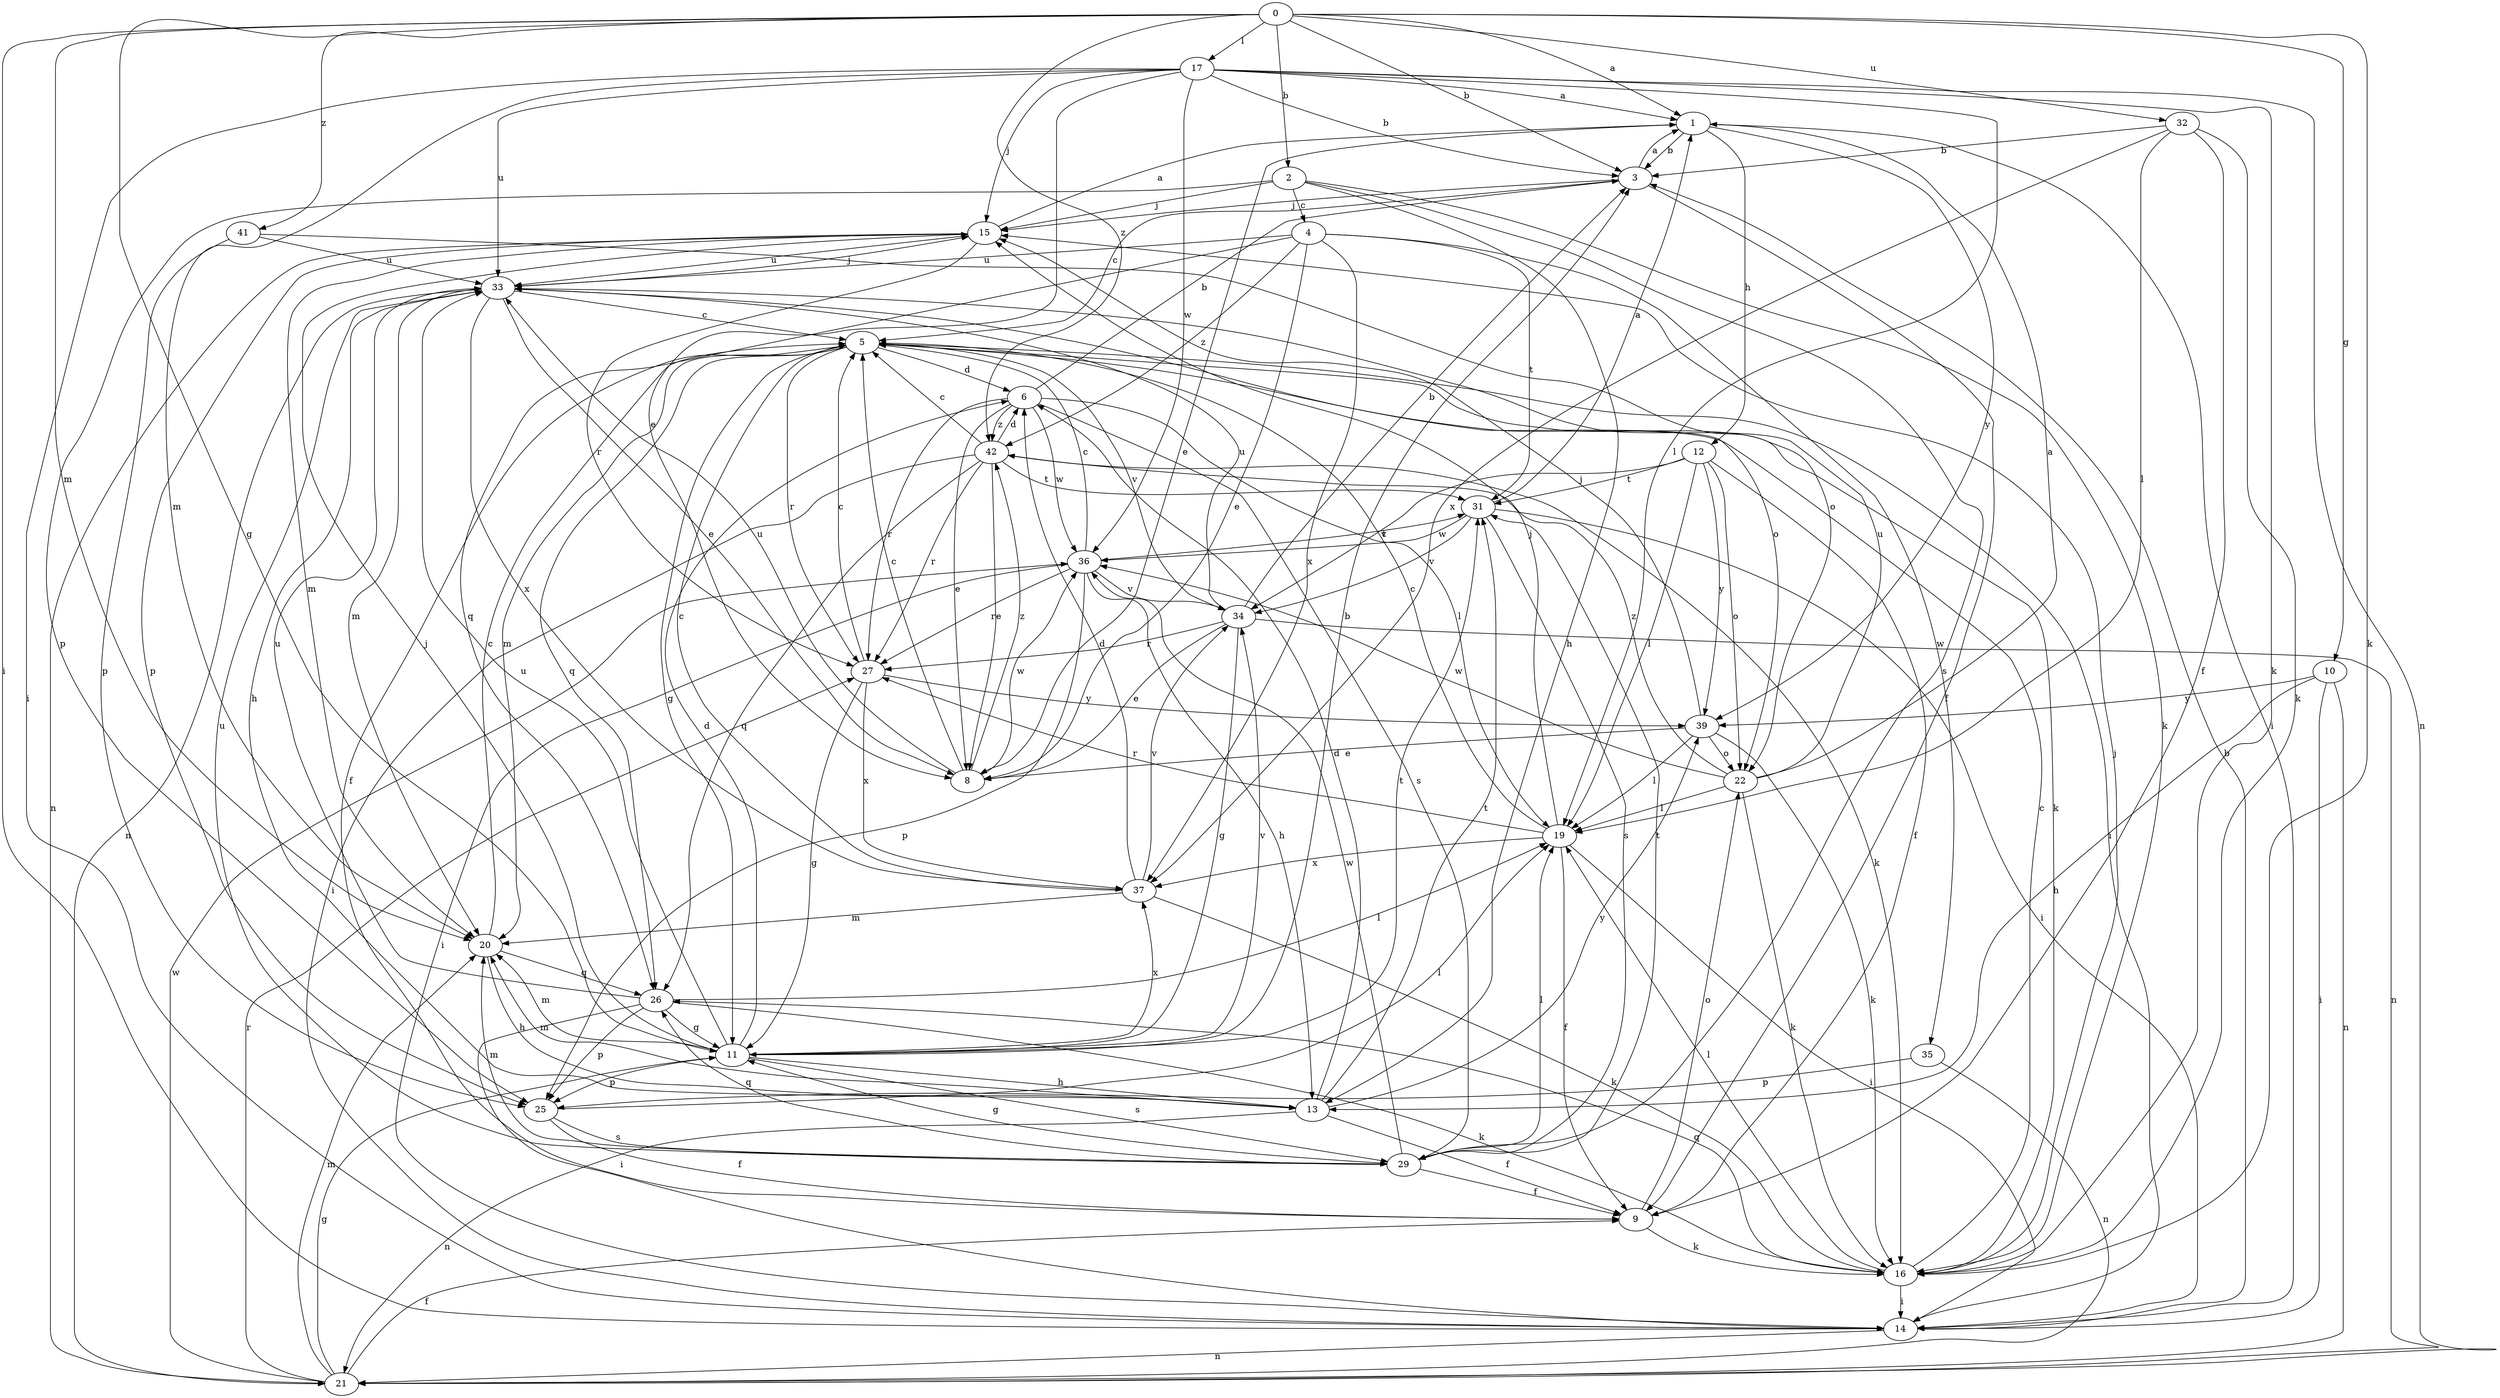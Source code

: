strict digraph  {
0;
1;
2;
3;
4;
5;
6;
8;
9;
10;
11;
12;
13;
14;
15;
16;
17;
19;
20;
21;
22;
25;
26;
27;
29;
31;
32;
33;
34;
35;
36;
37;
39;
41;
42;
0 -> 1  [label=a];
0 -> 2  [label=b];
0 -> 3  [label=b];
0 -> 10  [label=g];
0 -> 11  [label=g];
0 -> 14  [label=i];
0 -> 16  [label=k];
0 -> 17  [label=l];
0 -> 20  [label=m];
0 -> 32  [label=u];
0 -> 41  [label=z];
0 -> 42  [label=z];
1 -> 3  [label=b];
1 -> 8  [label=e];
1 -> 12  [label=h];
1 -> 14  [label=i];
1 -> 39  [label=y];
2 -> 4  [label=c];
2 -> 13  [label=h];
2 -> 15  [label=j];
2 -> 16  [label=k];
2 -> 25  [label=p];
2 -> 29  [label=s];
3 -> 1  [label=a];
3 -> 5  [label=c];
3 -> 9  [label=f];
3 -> 15  [label=j];
4 -> 8  [label=e];
4 -> 26  [label=q];
4 -> 31  [label=t];
4 -> 33  [label=u];
4 -> 35  [label=w];
4 -> 37  [label=x];
4 -> 42  [label=z];
5 -> 6  [label=d];
5 -> 9  [label=f];
5 -> 11  [label=g];
5 -> 14  [label=i];
5 -> 16  [label=k];
5 -> 20  [label=m];
5 -> 26  [label=q];
5 -> 27  [label=r];
5 -> 34  [label=v];
6 -> 3  [label=b];
6 -> 8  [label=e];
6 -> 19  [label=l];
6 -> 27  [label=r];
6 -> 29  [label=s];
6 -> 36  [label=w];
6 -> 42  [label=z];
8 -> 5  [label=c];
8 -> 33  [label=u];
8 -> 36  [label=w];
8 -> 42  [label=z];
9 -> 16  [label=k];
9 -> 22  [label=o];
10 -> 13  [label=h];
10 -> 14  [label=i];
10 -> 21  [label=n];
10 -> 39  [label=y];
11 -> 3  [label=b];
11 -> 6  [label=d];
11 -> 13  [label=h];
11 -> 15  [label=j];
11 -> 20  [label=m];
11 -> 25  [label=p];
11 -> 29  [label=s];
11 -> 31  [label=t];
11 -> 33  [label=u];
11 -> 34  [label=v];
11 -> 37  [label=x];
12 -> 9  [label=f];
12 -> 19  [label=l];
12 -> 22  [label=o];
12 -> 31  [label=t];
12 -> 34  [label=v];
12 -> 39  [label=y];
13 -> 6  [label=d];
13 -> 9  [label=f];
13 -> 20  [label=m];
13 -> 21  [label=n];
13 -> 31  [label=t];
13 -> 39  [label=y];
14 -> 3  [label=b];
14 -> 21  [label=n];
15 -> 1  [label=a];
15 -> 20  [label=m];
15 -> 21  [label=n];
15 -> 25  [label=p];
15 -> 27  [label=r];
15 -> 33  [label=u];
16 -> 5  [label=c];
16 -> 14  [label=i];
16 -> 15  [label=j];
16 -> 19  [label=l];
16 -> 26  [label=q];
17 -> 1  [label=a];
17 -> 3  [label=b];
17 -> 8  [label=e];
17 -> 14  [label=i];
17 -> 15  [label=j];
17 -> 16  [label=k];
17 -> 19  [label=l];
17 -> 20  [label=m];
17 -> 21  [label=n];
17 -> 33  [label=u];
17 -> 36  [label=w];
19 -> 5  [label=c];
19 -> 9  [label=f];
19 -> 14  [label=i];
19 -> 15  [label=j];
19 -> 27  [label=r];
19 -> 37  [label=x];
20 -> 5  [label=c];
20 -> 13  [label=h];
20 -> 26  [label=q];
21 -> 9  [label=f];
21 -> 11  [label=g];
21 -> 20  [label=m];
21 -> 27  [label=r];
21 -> 36  [label=w];
22 -> 1  [label=a];
22 -> 16  [label=k];
22 -> 19  [label=l];
22 -> 33  [label=u];
22 -> 36  [label=w];
22 -> 42  [label=z];
25 -> 9  [label=f];
25 -> 19  [label=l];
25 -> 29  [label=s];
26 -> 11  [label=g];
26 -> 14  [label=i];
26 -> 16  [label=k];
26 -> 19  [label=l];
26 -> 25  [label=p];
26 -> 33  [label=u];
27 -> 5  [label=c];
27 -> 11  [label=g];
27 -> 37  [label=x];
27 -> 39  [label=y];
29 -> 9  [label=f];
29 -> 11  [label=g];
29 -> 19  [label=l];
29 -> 20  [label=m];
29 -> 26  [label=q];
29 -> 31  [label=t];
29 -> 33  [label=u];
29 -> 36  [label=w];
31 -> 1  [label=a];
31 -> 14  [label=i];
31 -> 29  [label=s];
31 -> 34  [label=v];
31 -> 36  [label=w];
32 -> 3  [label=b];
32 -> 9  [label=f];
32 -> 16  [label=k];
32 -> 19  [label=l];
32 -> 37  [label=x];
33 -> 5  [label=c];
33 -> 8  [label=e];
33 -> 13  [label=h];
33 -> 15  [label=j];
33 -> 20  [label=m];
33 -> 21  [label=n];
33 -> 22  [label=o];
33 -> 37  [label=x];
34 -> 3  [label=b];
34 -> 8  [label=e];
34 -> 11  [label=g];
34 -> 21  [label=n];
34 -> 27  [label=r];
34 -> 33  [label=u];
35 -> 21  [label=n];
35 -> 25  [label=p];
36 -> 5  [label=c];
36 -> 13  [label=h];
36 -> 14  [label=i];
36 -> 25  [label=p];
36 -> 27  [label=r];
36 -> 31  [label=t];
36 -> 34  [label=v];
37 -> 5  [label=c];
37 -> 6  [label=d];
37 -> 16  [label=k];
37 -> 20  [label=m];
37 -> 34  [label=v];
39 -> 8  [label=e];
39 -> 15  [label=j];
39 -> 16  [label=k];
39 -> 19  [label=l];
39 -> 22  [label=o];
41 -> 22  [label=o];
41 -> 25  [label=p];
41 -> 33  [label=u];
42 -> 5  [label=c];
42 -> 6  [label=d];
42 -> 8  [label=e];
42 -> 14  [label=i];
42 -> 16  [label=k];
42 -> 26  [label=q];
42 -> 27  [label=r];
42 -> 31  [label=t];
}
